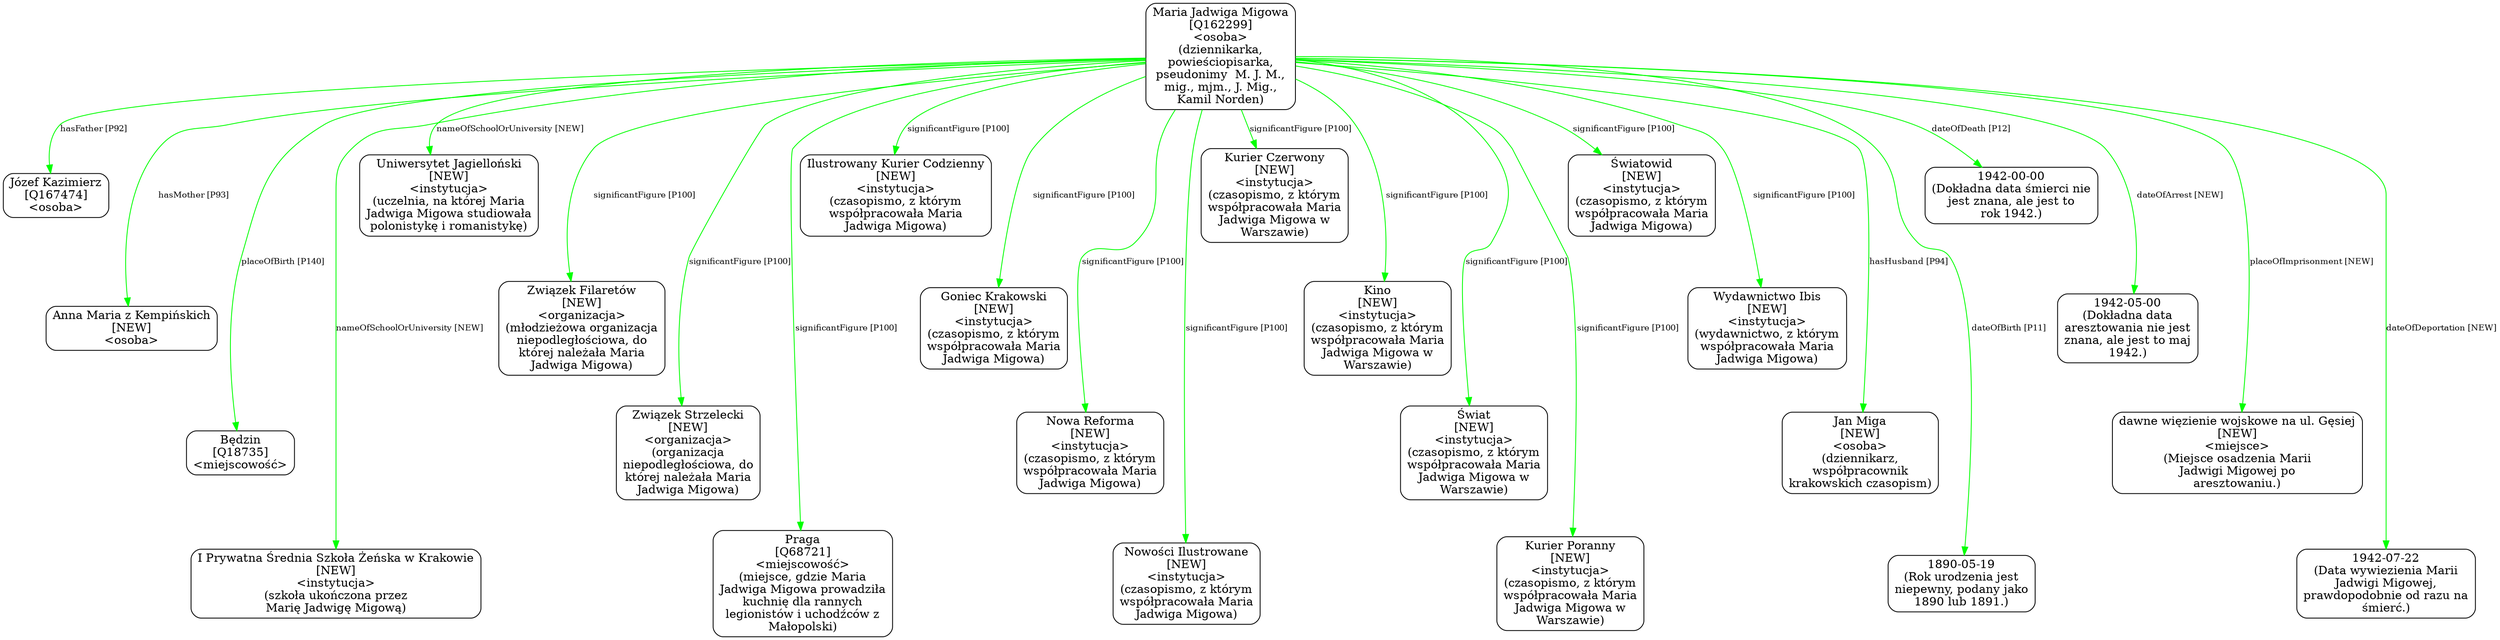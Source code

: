 digraph {
	node [shape=box,
		style=rounded
	];
	edge [fontsize=10];
	"Maria Jadwiga Migowa
[Q162299]
<osoba>
(dziennikarka,
powieściopisarka,
pseudonimy  M. J. M.,
mig., mjm., J. Mig.,
Kamil Norden)"	[color=black,
		label="Maria Jadwiga Migowa
[Q162299]
<osoba>
(dziennikarka,
powieściopisarka,
pseudonimy  M. J. M.,
mig., mjm., J. Mig.,
Kamil Norden)"];
	"Maria Jadwiga Migowa
[Q162299]
<osoba>
(dziennikarka,
powieściopisarka,
pseudonimy  M. J. M.,
mig., mjm., J. Mig.,
Kamil Norden)" -> "Józef Kazimierz
[Q167474]
<osoba>"	[color=green,
		label="hasFather [P92]",
		minlen=1];
	"Maria Jadwiga Migowa
[Q162299]
<osoba>
(dziennikarka,
powieściopisarka,
pseudonimy  M. J. M.,
mig., mjm., J. Mig.,
Kamil Norden)" -> "Anna Maria z Kempińskich
[NEW]
<osoba>"	[color=green,
		label="hasMother [P93]",
		minlen=2];
	"Maria Jadwiga Migowa
[Q162299]
<osoba>
(dziennikarka,
powieściopisarka,
pseudonimy  M. J. M.,
mig., mjm., J. Mig.,
Kamil Norden)" -> "Będzin
[Q18735]
<miejscowość>"	[color=green,
		label="placeOfBirth [P140]",
		minlen=3];
	"Maria Jadwiga Migowa
[Q162299]
<osoba>
(dziennikarka,
powieściopisarka,
pseudonimy  M. J. M.,
mig., mjm., J. Mig.,
Kamil Norden)" -> "I Prywatna Średnia Szkoła Żeńska w Krakowie
[NEW]
<instytucja>
(szkoła ukończona przez
Marię Jadwigę Migową)"	[color=green,
		label="nameOfSchoolOrUniversity [NEW]",
		minlen=4];
	"Maria Jadwiga Migowa
[Q162299]
<osoba>
(dziennikarka,
powieściopisarka,
pseudonimy  M. J. M.,
mig., mjm., J. Mig.,
Kamil Norden)" -> "Uniwersytet Jagielloński
[NEW]
<instytucja>
(uczelnia, na której Maria
Jadwiga Migowa studiowała
polonistykę i romanistykę)"	[color=green,
		label="nameOfSchoolOrUniversity [NEW]",
		minlen=1];
	"Maria Jadwiga Migowa
[Q162299]
<osoba>
(dziennikarka,
powieściopisarka,
pseudonimy  M. J. M.,
mig., mjm., J. Mig.,
Kamil Norden)" -> "Związek Filaretów
[NEW]
<organizacja>
(młodzieżowa organizacja
niepodległościowa, do
której należała Maria
Jadwiga Migowa)"	[color=green,
		label="significantFigure [P100]",
		minlen=2];
	"Maria Jadwiga Migowa
[Q162299]
<osoba>
(dziennikarka,
powieściopisarka,
pseudonimy  M. J. M.,
mig., mjm., J. Mig.,
Kamil Norden)" -> "Związek Strzelecki
[NEW]
<organizacja>
(organizacja
niepodległościowa, do
której należała Maria
Jadwiga Migowa)"	[color=green,
		label="significantFigure [P100]",
		minlen=3];
	"Maria Jadwiga Migowa
[Q162299]
<osoba>
(dziennikarka,
powieściopisarka,
pseudonimy  M. J. M.,
mig., mjm., J. Mig.,
Kamil Norden)" -> "Praga
[Q68721]
<miejscowość>
(miejsce, gdzie Maria
Jadwiga Migowa prowadziła
kuchnię dla rannych
legionistów i uchodźców \
z
Małopolski)"	[color=green,
		label="significantFigure [P100]",
		minlen=4];
	"Maria Jadwiga Migowa
[Q162299]
<osoba>
(dziennikarka,
powieściopisarka,
pseudonimy  M. J. M.,
mig., mjm., J. Mig.,
Kamil Norden)" -> "Ilustrowany Kurier Codzienny
[NEW]
<instytucja>
(czasopismo, z którym
współpracowała Maria
Jadwiga Migowa)"	[color=green,
		label="significantFigure [P100]",
		minlen=1];
	"Maria Jadwiga Migowa
[Q162299]
<osoba>
(dziennikarka,
powieściopisarka,
pseudonimy  M. J. M.,
mig., mjm., J. Mig.,
Kamil Norden)" -> "Goniec Krakowski
[NEW]
<instytucja>
(czasopismo, z którym
współpracowała Maria
Jadwiga Migowa)"	[color=green,
		label="significantFigure [P100]",
		minlen=2];
	"Maria Jadwiga Migowa
[Q162299]
<osoba>
(dziennikarka,
powieściopisarka,
pseudonimy  M. J. M.,
mig., mjm., J. Mig.,
Kamil Norden)" -> "Nowa Reforma
[NEW]
<instytucja>
(czasopismo, z którym
współpracowała Maria
Jadwiga Migowa)"	[color=green,
		label="significantFigure [P100]",
		minlen=3];
	"Maria Jadwiga Migowa
[Q162299]
<osoba>
(dziennikarka,
powieściopisarka,
pseudonimy  M. J. M.,
mig., mjm., J. Mig.,
Kamil Norden)" -> "Nowości Ilustrowane
[NEW]
<instytucja>
(czasopismo, z którym
współpracowała Maria
Jadwiga Migowa)"	[color=green,
		label="significantFigure [P100]",
		minlen=4];
	"Maria Jadwiga Migowa
[Q162299]
<osoba>
(dziennikarka,
powieściopisarka,
pseudonimy  M. J. M.,
mig., mjm., J. Mig.,
Kamil Norden)" -> "Kurier Czerwony
[NEW]
<instytucja>
(czasopismo, z którym
współpracowała Maria
Jadwiga Migowa w
Warszawie)"	[color=green,
		label="significantFigure [P100]",
		minlen=1];
	"Maria Jadwiga Migowa
[Q162299]
<osoba>
(dziennikarka,
powieściopisarka,
pseudonimy  M. J. M.,
mig., mjm., J. Mig.,
Kamil Norden)" -> "Kino
[NEW]
<instytucja>
(czasopismo, z którym
współpracowała Maria
Jadwiga Migowa w
Warszawie)"	[color=green,
		label="significantFigure [P100]",
		minlen=2];
	"Maria Jadwiga Migowa
[Q162299]
<osoba>
(dziennikarka,
powieściopisarka,
pseudonimy  M. J. M.,
mig., mjm., J. Mig.,
Kamil Norden)" -> "Świat
[NEW]
<instytucja>
(czasopismo, z którym
współpracowała Maria
Jadwiga Migowa w
Warszawie)"	[color=green,
		label="significantFigure [P100]",
		minlen=3];
	"Maria Jadwiga Migowa
[Q162299]
<osoba>
(dziennikarka,
powieściopisarka,
pseudonimy  M. J. M.,
mig., mjm., J. Mig.,
Kamil Norden)" -> "Kurier Poranny
[NEW]
<instytucja>
(czasopismo, z którym
współpracowała Maria
Jadwiga Migowa w
Warszawie)"	[color=green,
		label="significantFigure [P100]",
		minlen=4];
	"Maria Jadwiga Migowa
[Q162299]
<osoba>
(dziennikarka,
powieściopisarka,
pseudonimy  M. J. M.,
mig., mjm., J. Mig.,
Kamil Norden)" -> "Światowid
[NEW]
<instytucja>
(czasopismo, z którym
współpracowała Maria
Jadwiga Migowa)"	[color=green,
		label="significantFigure [P100]",
		minlen=1];
	"Maria Jadwiga Migowa
[Q162299]
<osoba>
(dziennikarka,
powieściopisarka,
pseudonimy  M. J. M.,
mig., mjm., J. Mig.,
Kamil Norden)" -> "Wydawnictwo Ibis
[NEW]
<instytucja>
(wydawnictwo, z którym
współpracowała Maria
Jadwiga Migowa)"	[color=green,
		label="significantFigure [P100]",
		minlen=2];
	"Maria Jadwiga Migowa
[Q162299]
<osoba>
(dziennikarka,
powieściopisarka,
pseudonimy  M. J. M.,
mig., mjm., J. Mig.,
Kamil Norden)" -> "Jan Miga
[NEW]
<osoba>
(dziennikarz,
współpracownik
krakowskich czasopism)"	[color=green,
		label="hasHusband [P94]",
		minlen=3];
	"Maria Jadwiga Migowa
[Q162299]
<osoba>
(dziennikarka,
powieściopisarka,
pseudonimy  M. J. M.,
mig., mjm., J. Mig.,
Kamil Norden)" -> "1890-05-19
(Rok urodzenia jest
niepewny, podany jako
1890 lub 1891.)"	[color=green,
		label="dateOfBirth [P11]",
		minlen=4];
	"Maria Jadwiga Migowa
[Q162299]
<osoba>
(dziennikarka,
powieściopisarka,
pseudonimy  M. J. M.,
mig., mjm., J. Mig.,
Kamil Norden)" -> "1942-00-00
(Dokładna data śmierci nie
jest znana, ale jest to
rok 1942.)"	[color=green,
		label="dateOfDeath [P12]",
		minlen=1];
	"Maria Jadwiga Migowa
[Q162299]
<osoba>
(dziennikarka,
powieściopisarka,
pseudonimy  M. J. M.,
mig., mjm., J. Mig.,
Kamil Norden)" -> "1942-05-00
(Dokładna data
aresztowania nie jest
znana, ale jest to maj
1942.)"	[color=green,
		label="dateOfArrest [NEW]",
		minlen=2];
	"Maria Jadwiga Migowa
[Q162299]
<osoba>
(dziennikarka,
powieściopisarka,
pseudonimy  M. J. M.,
mig., mjm., J. Mig.,
Kamil Norden)" -> "dawne więzienie wojskowe na ul. Gęsiej
[NEW]
<miejsce>
(Miejsce osadzenia Marii
Jadwigi Migowej po
aresztowaniu.)"	[color=green,
		label="placeOfImprisonment [NEW]",
		minlen=3];
	"Maria Jadwiga Migowa
[Q162299]
<osoba>
(dziennikarka,
powieściopisarka,
pseudonimy  M. J. M.,
mig., mjm., J. Mig.,
Kamil Norden)" -> "1942-07-22
(Data wywiezienia Marii
Jadwigi Migowej,
prawdopodobnie od razu na
śmierć.)"	[color=green,
		label="dateOfDeportation [NEW]",
		minlen=4];
}

